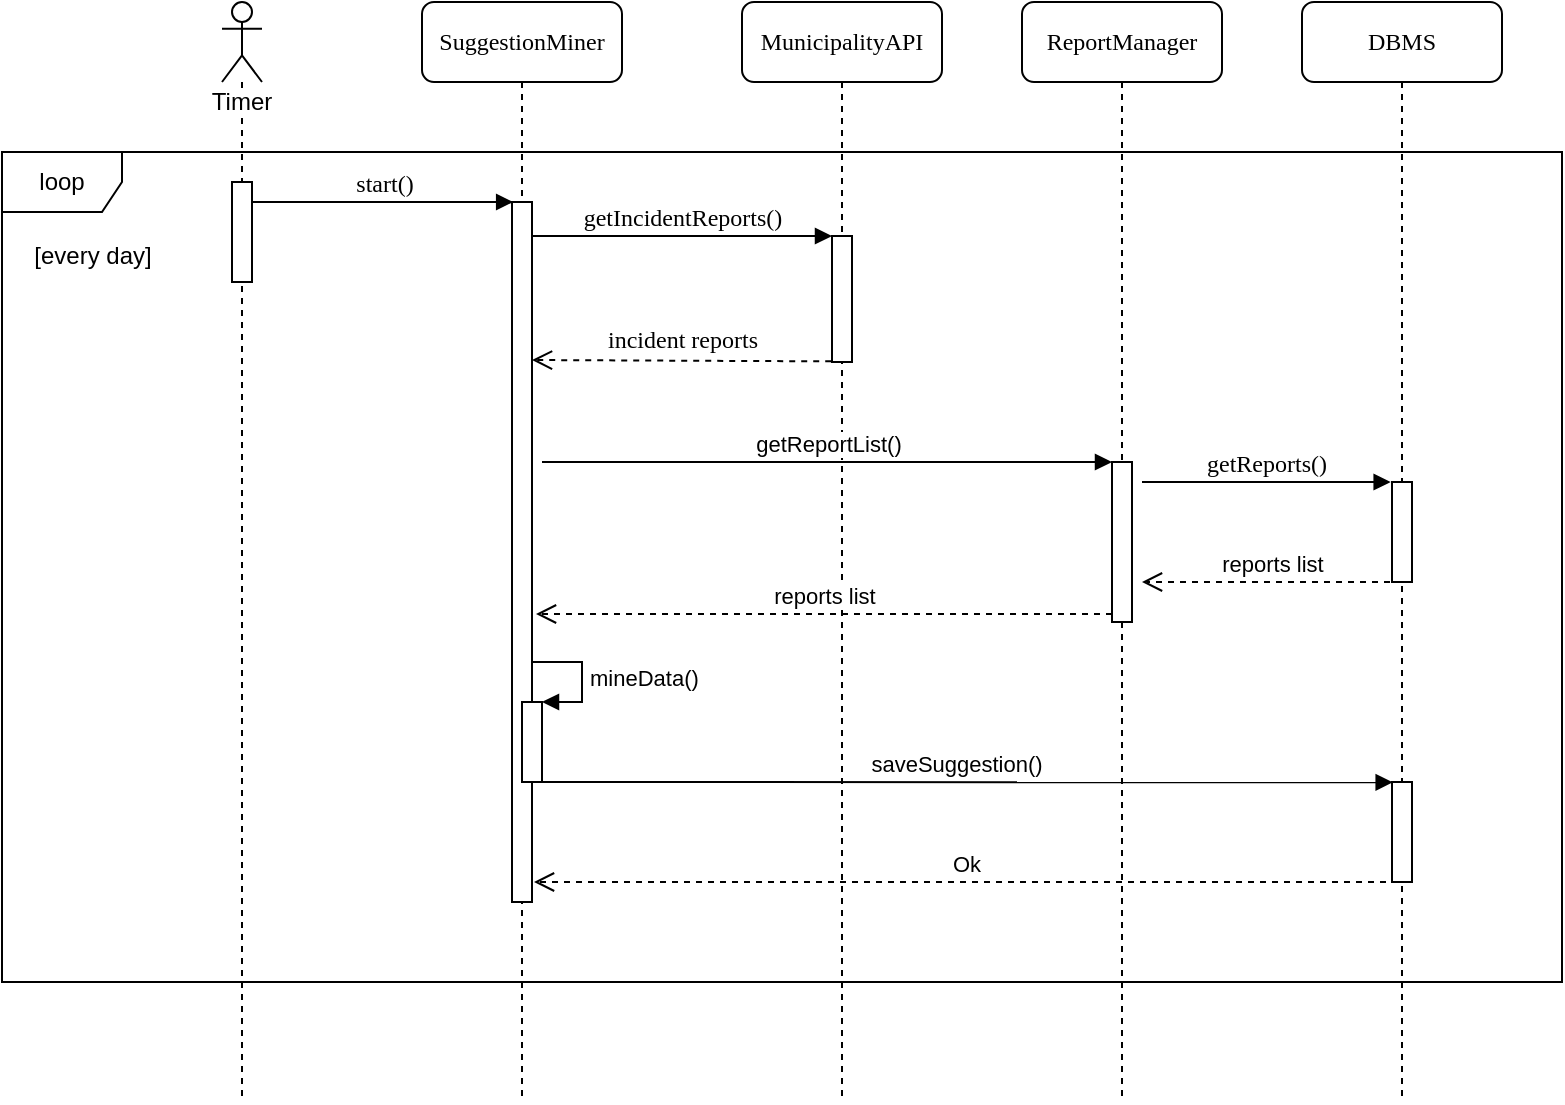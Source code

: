 <mxfile version="12.3.3" type="device" pages="1"><diagram name="Page-1" id="13e1069c-82ec-6db2-03f1-153e76fe0fe0"><mxGraphModel dx="1373" dy="1454" grid="1" gridSize="10" guides="1" tooltips="1" connect="1" arrows="1" fold="1" page="1" pageScale="1" pageWidth="1100" pageHeight="850" background="#ffffff" math="0" shadow="0"><root><mxCell id="0"/><mxCell id="1" parent="0"/><mxCell id="7baba1c4bc27f4b0-2" value="SuggestionMiner" style="shape=umlLifeline;perimeter=lifelinePerimeter;whiteSpace=wrap;html=1;container=1;collapsible=0;recursiveResize=0;outlineConnect=0;rounded=1;shadow=0;comic=0;labelBackgroundColor=none;strokeWidth=1;fontFamily=Verdana;fontSize=12;align=center;" parent="1" vertex="1"><mxGeometry x="240" y="-100" width="100" height="550" as="geometry"/></mxCell><mxCell id="7baba1c4bc27f4b0-10" value="" style="html=1;points=[];perimeter=orthogonalPerimeter;rounded=0;shadow=0;comic=0;labelBackgroundColor=none;strokeWidth=1;fontFamily=Verdana;fontSize=12;align=center;" parent="7baba1c4bc27f4b0-2" vertex="1"><mxGeometry x="45" y="100" width="10" height="350" as="geometry"/></mxCell><mxCell id="xkDoEgI11-Qtk8W-L_vW-10" value="" style="html=1;points=[];perimeter=orthogonalPerimeter;" vertex="1" parent="7baba1c4bc27f4b0-2"><mxGeometry x="50" y="350" width="10" height="40" as="geometry"/></mxCell><mxCell id="xkDoEgI11-Qtk8W-L_vW-11" value="mineData()" style="edgeStyle=orthogonalEdgeStyle;html=1;align=left;spacingLeft=2;endArrow=block;rounded=0;entryX=1;entryY=0;" edge="1" target="xkDoEgI11-Qtk8W-L_vW-10" parent="7baba1c4bc27f4b0-2"><mxGeometry relative="1" as="geometry"><mxPoint x="55" y="330" as="sourcePoint"/><Array as="points"><mxPoint x="80" y="330"/></Array></mxGeometry></mxCell><mxCell id="7baba1c4bc27f4b0-3" value="MunicipalityAPI" style="shape=umlLifeline;perimeter=lifelinePerimeter;whiteSpace=wrap;html=1;container=1;collapsible=0;recursiveResize=0;outlineConnect=0;rounded=1;shadow=0;comic=0;labelBackgroundColor=none;strokeWidth=1;fontFamily=Verdana;fontSize=12;align=center;" parent="1" vertex="1"><mxGeometry x="400" y="-100" width="100" height="550" as="geometry"/></mxCell><mxCell id="7baba1c4bc27f4b0-5" value="DBMS" style="shape=umlLifeline;perimeter=lifelinePerimeter;whiteSpace=wrap;html=1;container=1;collapsible=0;recursiveResize=0;outlineConnect=0;rounded=1;shadow=0;comic=0;labelBackgroundColor=none;strokeWidth=1;fontFamily=Verdana;fontSize=12;align=center;" parent="1" vertex="1"><mxGeometry x="680" y="-100" width="100" height="550" as="geometry"/></mxCell><mxCell id="xkDoEgI11-Qtk8W-L_vW-7" value="" style="html=1;points=[];perimeter=orthogonalPerimeter;" vertex="1" parent="7baba1c4bc27f4b0-5"><mxGeometry x="45" y="240" width="10" height="50" as="geometry"/></mxCell><mxCell id="xkDoEgI11-Qtk8W-L_vW-12" value="" style="html=1;points=[];perimeter=orthogonalPerimeter;" vertex="1" parent="7baba1c4bc27f4b0-5"><mxGeometry x="45" y="390" width="10" height="50" as="geometry"/></mxCell><mxCell id="7baba1c4bc27f4b0-6" value="ReportManager" style="shape=umlLifeline;perimeter=lifelinePerimeter;whiteSpace=wrap;html=1;container=1;collapsible=0;recursiveResize=0;outlineConnect=0;rounded=1;shadow=0;comic=0;labelBackgroundColor=none;strokeWidth=1;fontFamily=Verdana;fontSize=12;align=center;" parent="1" vertex="1"><mxGeometry x="540" y="-100" width="100" height="550" as="geometry"/></mxCell><mxCell id="xkDoEgI11-Qtk8W-L_vW-4" value="" style="html=1;points=[];perimeter=orthogonalPerimeter;" vertex="1" parent="7baba1c4bc27f4b0-6"><mxGeometry x="45" y="230" width="10" height="80" as="geometry"/></mxCell><mxCell id="7baba1c4bc27f4b0-11" value="start()" style="html=1;verticalAlign=bottom;endArrow=block;labelBackgroundColor=none;fontFamily=Verdana;fontSize=12;edgeStyle=elbowEdgeStyle;elbow=vertical;shadow=0;comic=0;entryX=0.058;entryY=0;entryDx=0;entryDy=0;entryPerimeter=0;" parent="1" source="7baba1c4bc27f4b0-9" target="7baba1c4bc27f4b0-10" edge="1"><mxGeometry relative="1" as="geometry"><mxPoint x="160" as="sourcePoint"/><mxPoint x="280" as="targetPoint"/><Array as="points"><mxPoint x="270"/><mxPoint x="280"/></Array></mxGeometry></mxCell><mxCell id="7baba1c4bc27f4b0-14" value="getIncidentReports()" style="html=1;verticalAlign=bottom;endArrow=block;entryX=0;entryY=0;labelBackgroundColor=none;fontFamily=Verdana;fontSize=12;edgeStyle=elbowEdgeStyle;elbow=vertical;" parent="1" target="7baba1c4bc27f4b0-13" edge="1"><mxGeometry relative="1" as="geometry"><mxPoint x="295" y="17" as="sourcePoint"/></mxGeometry></mxCell><mxCell id="1SlL1ueOV2csKyAfzmK5-1" value="Timer" style="shape=umlLifeline;participant=umlActor;perimeter=lifelinePerimeter;whiteSpace=wrap;html=1;container=1;collapsible=0;recursiveResize=0;verticalAlign=top;spacingTop=36;labelBackgroundColor=#ffffff;outlineConnect=0;" parent="1" vertex="1"><mxGeometry x="140" y="-100" width="20" height="550" as="geometry"/></mxCell><mxCell id="7baba1c4bc27f4b0-9" value="" style="html=1;points=[];perimeter=orthogonalPerimeter;rounded=0;shadow=0;comic=0;labelBackgroundColor=none;strokeWidth=1;fontFamily=Verdana;fontSize=12;align=center;" parent="1SlL1ueOV2csKyAfzmK5-1" vertex="1"><mxGeometry x="5" y="90" width="10" height="50" as="geometry"/></mxCell><mxCell id="1SlL1ueOV2csKyAfzmK5-3" value="" style="html=1;verticalAlign=bottom;endArrow=open;dashed=1;endSize=8;labelBackgroundColor=none;fontFamily=Verdana;fontSize=12;edgeStyle=elbowEdgeStyle;elbow=vertical;exitX=-0.039;exitY=0.995;exitDx=0;exitDy=0;exitPerimeter=0;" parent="1" source="7baba1c4bc27f4b0-13" edge="1"><mxGeometry relative="1" as="geometry"><mxPoint x="295" y="79" as="targetPoint"/><Array as="points"><mxPoint x="370" y="79"/><mxPoint x="310" y="97"/><mxPoint x="375" y="97.5"/><mxPoint x="405" y="97.5"/></Array><mxPoint x="440" y="97" as="sourcePoint"/></mxGeometry></mxCell><mxCell id="bT3cl1ES7cigjlfiUDR8-1" value="&lt;font face=&quot;Verdana&quot;&gt;incident reports&lt;/font&gt;" style="text;html=1;align=center;verticalAlign=middle;resizable=0;points=[];;labelBackgroundColor=#ffffff;" parent="1SlL1ueOV2csKyAfzmK5-3" vertex="1" connectable="0"><mxGeometry x="0.8" y="60" relative="1" as="geometry"><mxPoint x="60" y="-70" as="offset"/></mxGeometry></mxCell><mxCell id="7baba1c4bc27f4b0-13" value="" style="html=1;points=[];perimeter=orthogonalPerimeter;rounded=0;shadow=0;comic=0;labelBackgroundColor=none;strokeWidth=1;fontFamily=Verdana;fontSize=12;align=center;" parent="1" vertex="1"><mxGeometry x="445" y="17" width="10" height="63" as="geometry"/></mxCell><mxCell id="xkDoEgI11-Qtk8W-L_vW-5" value="getReportList()" style="html=1;verticalAlign=bottom;endArrow=block;entryX=0;entryY=0;" edge="1" target="xkDoEgI11-Qtk8W-L_vW-4" parent="1"><mxGeometry relative="1" as="geometry"><mxPoint x="300" y="130" as="sourcePoint"/></mxGeometry></mxCell><mxCell id="xkDoEgI11-Qtk8W-L_vW-8" value="getReports()" style="html=1;verticalAlign=bottom;endArrow=block;labelBackgroundColor=none;fontFamily=Verdana;fontSize=12;edgeStyle=elbowEdgeStyle;elbow=vertical;entryX=-0.067;entryY=0;entryDx=0;entryDy=0;entryPerimeter=0;" edge="1" parent="1" target="xkDoEgI11-Qtk8W-L_vW-7"><mxGeometry relative="1" as="geometry"><mxPoint x="600" y="140" as="sourcePoint"/><mxPoint x="720" y="140" as="targetPoint"/></mxGeometry></mxCell><mxCell id="xkDoEgI11-Qtk8W-L_vW-9" value="reports list" style="html=1;verticalAlign=bottom;endArrow=open;dashed=1;endSize=8;exitX=0;exitY=0.95;" edge="1" parent="1"><mxGeometry relative="1" as="geometry"><mxPoint x="600" y="190" as="targetPoint"/><mxPoint x="730.0" y="190" as="sourcePoint"/></mxGeometry></mxCell><mxCell id="xkDoEgI11-Qtk8W-L_vW-6" value="reports list" style="html=1;verticalAlign=bottom;endArrow=open;dashed=1;endSize=8;exitX=0;exitY=0.95;" edge="1" source="xkDoEgI11-Qtk8W-L_vW-4" parent="1"><mxGeometry relative="1" as="geometry"><mxPoint x="297" y="206" as="targetPoint"/></mxGeometry></mxCell><mxCell id="xkDoEgI11-Qtk8W-L_vW-13" value="saveSuggestion()" style="html=1;verticalAlign=bottom;endArrow=block;entryX=0.033;entryY=0.003;entryDx=0;entryDy=0;entryPerimeter=0;" edge="1" parent="1" target="xkDoEgI11-Qtk8W-L_vW-12"><mxGeometry relative="1" as="geometry"><mxPoint x="290" y="290" as="sourcePoint"/><mxPoint x="575" y="290" as="targetPoint"/></mxGeometry></mxCell><mxCell id="xkDoEgI11-Qtk8W-L_vW-14" value="Ok" style="html=1;verticalAlign=bottom;endArrow=open;dashed=1;endSize=8;exitX=0;exitY=0.95;" edge="1" parent="1"><mxGeometry relative="1" as="geometry"><mxPoint x="296" y="340" as="targetPoint"/><mxPoint x="728" y="340" as="sourcePoint"/></mxGeometry></mxCell><mxCell id="xkDoEgI11-Qtk8W-L_vW-16" value="[every day]" style="text;html=1;align=center;verticalAlign=middle;resizable=0;points=[];;autosize=1;" vertex="1" parent="1"><mxGeometry x="40" y="17" width="70" height="20" as="geometry"/></mxCell><mxCell id="xkDoEgI11-Qtk8W-L_vW-15" value="loop" style="shape=umlFrame;whiteSpace=wrap;html=1;" vertex="1" parent="1"><mxGeometry x="30" y="-25" width="780" height="415" as="geometry"/></mxCell></root></mxGraphModel></diagram></mxfile>